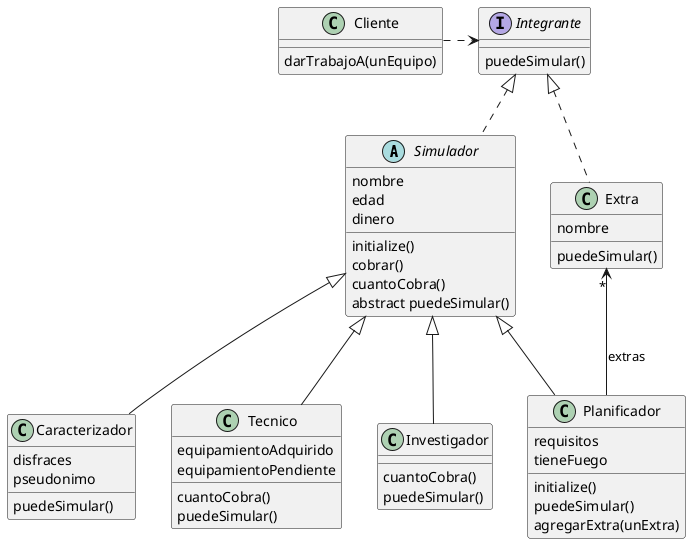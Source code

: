 @startuml
abstract class Simulador {
  nombre
  edad
  dinero

  initialize()
  cobrar()
  cuantoCobra()
  abstract puedeSimular()
}

class Planificador extends Simulador {
  requisitos
  tieneFuego

  initialize()
  puedeSimular()
  agregarExtra(unExtra)
}

class Caracterizador extends Simulador {
  disfraces
  pseudonimo

  puedeSimular()
}

class Tecnico extends Simulador {
  equipamientoAdquirido
  equipamientoPendiente

  cuantoCobra()
  puedeSimular()
}

class Investigador extends Simulador {
  cuantoCobra()
  puedeSimular()
}

class Extra {
  nombre

  puedeSimular()
}

interface Integrante {
  puedeSimular()
}

class Cliente {
  darTrabajoA(unEquipo)
}

Integrante <.l. Cliente

Integrante <|.. Simulador
Integrante <|.. Extra
Extra "*" <-- Planificador : extras
@enduml
